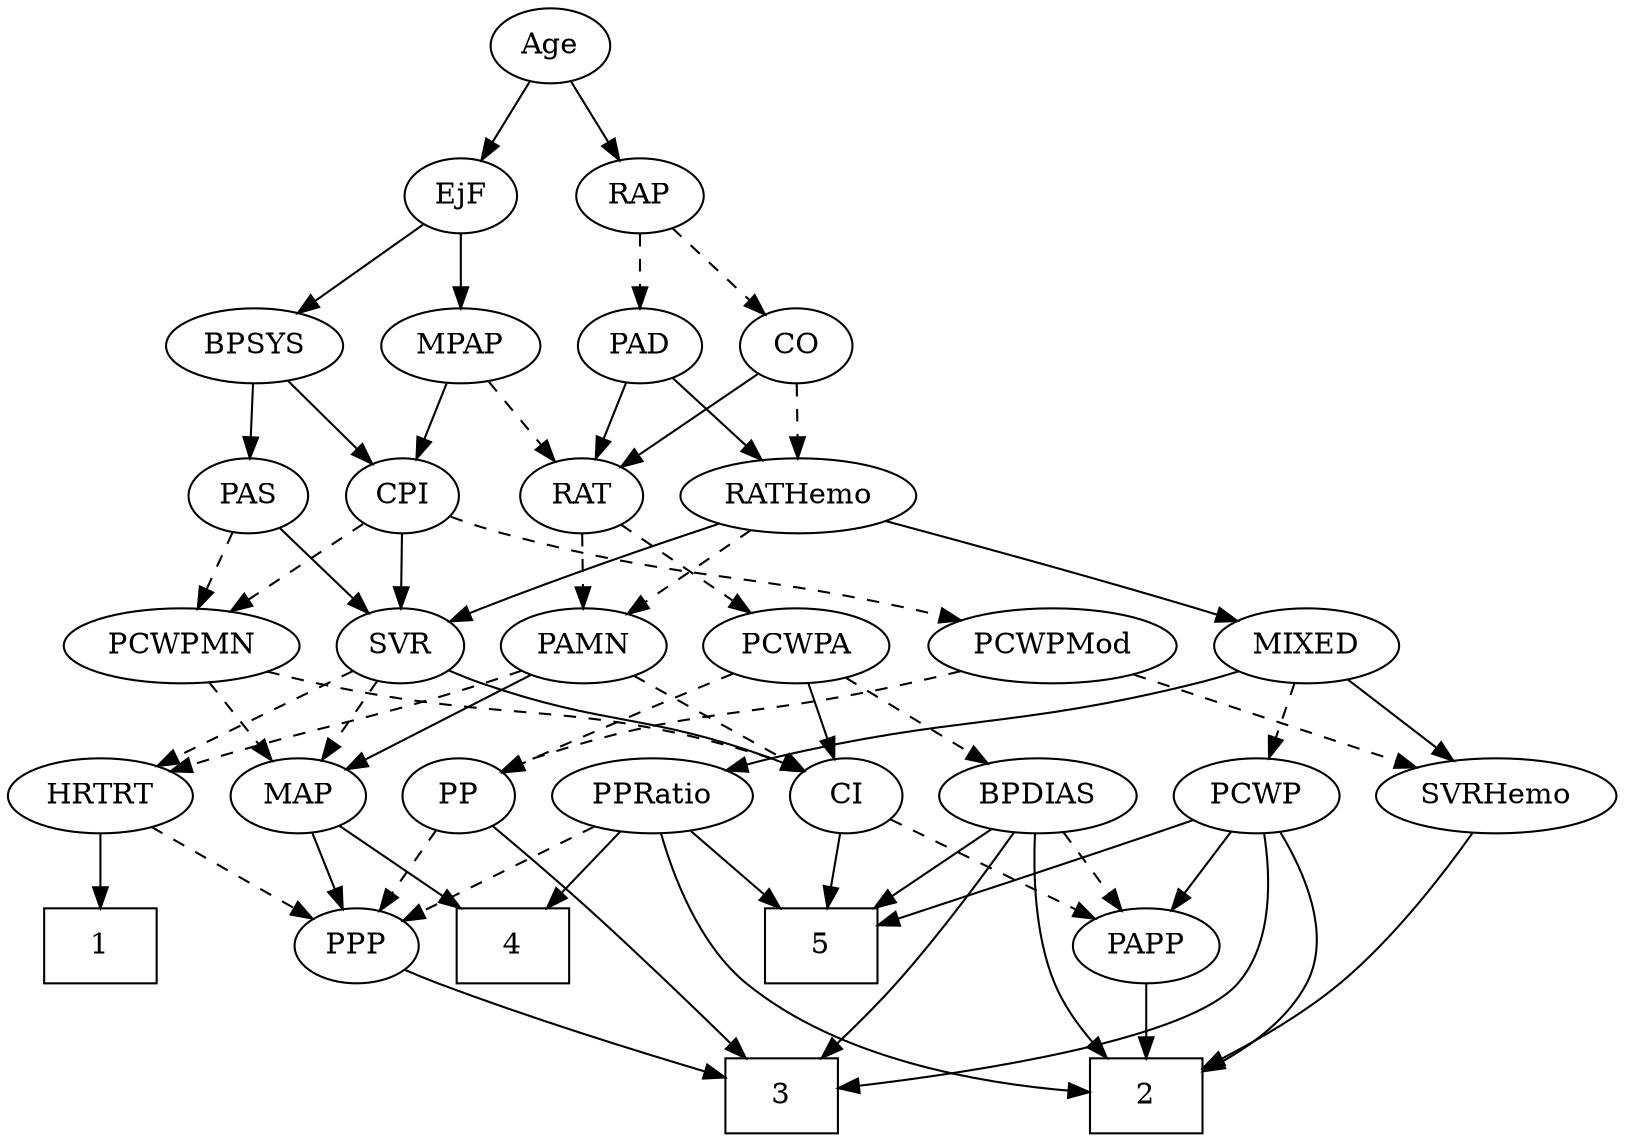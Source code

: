 strict digraph {
	graph [bb="0,0,708.69,540"];
	node [label="\N"];
	1	[height=0.5,
		pos="39.646,90",
		shape=box,
		width=0.75];
	2	[height=0.5,
		pos="505.65,18",
		shape=box,
		width=0.75];
	3	[height=0.5,
		pos="333.65,18",
		shape=box,
		width=0.75];
	4	[height=0.5,
		pos="204.65,90",
		shape=box,
		width=0.75];
	5	[height=0.5,
		pos="352.65,90",
		shape=box,
		width=0.75];
	Age	[height=0.5,
		pos="236.65,522",
		width=0.75];
	EjF	[height=0.5,
		pos="195.65,450",
		width=0.75];
	Age -> EjF	[pos="e,205.1,467.15 227.14,504.76 222.12,496.19 215.85,485.49 210.23,475.9",
		style=solid];
	RAP	[height=0.5,
		pos="277.65,450",
		width=0.77632];
	Age -> RAP	[pos="e,268.19,467.15 246.16,504.76 251.18,496.19 257.44,485.49 263.06,475.9",
		style=solid];
	MPAP	[height=0.5,
		pos="195.65,378",
		width=0.97491];
	EjF -> MPAP	[pos="e,195.65,396.1 195.65,431.7 195.65,423.98 195.65,414.71 195.65,406.11",
		style=solid];
	BPSYS	[height=0.5,
		pos="104.65,378",
		width=1.0471];
	EjF -> BPSYS	[pos="e,123.89,393.8 178.53,435.83 165.41,425.74 147.05,411.62 131.91,399.98",
		style=solid];
	PAD	[height=0.5,
		pos="277.65,378",
		width=0.79437];
	RAP -> PAD	[pos="e,277.65,396.1 277.65,431.7 277.65,423.98 277.65,414.71 277.65,406.11",
		style=dashed];
	CO	[height=0.5,
		pos="351.65,378",
		width=0.75];
	RAP -> CO	[pos="e,336.59,393.25 292.98,434.5 303.47,424.58 317.54,411.26 329.27,400.16",
		style=dashed];
	MIXED	[height=0.5,
		pos="575.65,234",
		width=1.1193];
	SVRHemo	[height=0.5,
		pos="658.65,162",
		width=1.3902];
	MIXED -> SVRHemo	[pos="e,639.81,178.89 593.66,217.81 604.84,208.38 619.42,196.08 631.94,185.53",
		style=solid];
	PPRatio	[height=0.5,
		pos="288.65,162",
		width=1.1013];
	MIXED -> PPRatio	[pos="e,318.23,174.04 545.8,221.87 539.53,219.75 532.91,217.67 526.65,216 444.03,193.93 420.26,202.07 337.65,180 334.47,179.15 331.21,\
178.2 327.94,177.19",
		style=solid];
	PCWP	[height=0.5,
		pos="555.65,162",
		width=0.97491];
	MIXED -> PCWP	[pos="e,560.58,180.28 570.81,216.05 568.58,208.26 565.88,198.82 563.38,190.08",
		style=dashed];
	CPI	[height=0.5,
		pos="175.65,306",
		width=0.75];
	MPAP -> CPI	[pos="e,180.44,323.79 190.81,360.05 188.54,352.14 185.8,342.54 183.27,333.69",
		style=solid];
	RAT	[height=0.5,
		pos="256.65,306",
		width=0.75827];
	MPAP -> RAT	[pos="e,243.69,321.86 209.49,361.12 217.59,351.82 227.95,339.93 236.89,329.67",
		style=dashed];
	PAS	[height=0.5,
		pos="103.65,306",
		width=0.75];
	BPSYS -> PAS	[pos="e,103.89,324.1 104.4,359.7 104.29,351.98 104.16,342.71 104.03,334.11",
		style=solid];
	BPSYS -> CPI	[pos="e,160.9,321.54 120.4,361.46 130.13,351.87 142.77,339.42 153.5,328.84",
		style=solid];
	RATHemo	[height=0.5,
		pos="351.65,306",
		width=1.3721];
	PAD -> RATHemo	[pos="e,334.79,322.95 292.98,362.5 302.89,353.13 315.99,340.73 327.3,330.03",
		style=solid];
	PAD -> RAT	[pos="e,261.68,323.79 272.56,360.05 270.16,352.06 267.25,342.33 264.57,333.4",
		style=solid];
	CO -> RATHemo	[pos="e,351.65,324.1 351.65,359.7 351.65,351.98 351.65,342.71 351.65,334.11",
		style=dashed];
	CO -> RAT	[pos="e,274.28,319.99 334.22,364.16 319.72,353.47 298.85,338.1 282.42,325.99",
		style=solid];
	SVR	[height=0.5,
		pos="175.65,234",
		width=0.77632];
	PAS -> SVR	[pos="e,160.85,249.38 118.22,290.83 128.4,280.94 142.17,267.55 153.68,256.36",
		style=solid];
	PCWPMN	[height=0.5,
		pos="79.646,234",
		width=1.3902];
	PAS -> PCWPMN	[pos="e,85.569,252.28 97.837,288.05 95.135,280.18 91.858,270.62 88.833,261.79",
		style=dashed];
	PAMN	[height=0.5,
		pos="257.65,234",
		width=1.011];
	MAP	[height=0.5,
		pos="127.65,162",
		width=0.84854];
	PAMN -> MAP	[pos="e,149.61,174.83 233.8,220.16 212.67,208.78 181.68,192.1 158.63,179.69",
		style=solid];
	CI	[height=0.5,
		pos="373.65,162",
		width=0.75];
	PAMN -> CI	[pos="e,354.33,174.65 279.74,219.67 298.44,208.39 325.34,192.15 345.56,179.95",
		style=dashed];
	HRTRT	[height=0.5,
		pos="39.646,162",
		width=1.1013];
	PAMN -> HRTRT	[pos="e,69.51,173.89 229.69,222.04 224.07,219.95 218.19,217.84 212.65,216 157.78,197.77 142.7,197.66 87.646,180 84.884,179.11 82.042,178.18 \
79.184,177.21",
		style=dashed];
	RATHemo -> MIXED	[pos="e,545.13,245.8 388.99,294.16 424.51,283.74 479.4,267.35 526.65,252 529.55,251.06 532.54,250.07 535.55,249.06",
		style=solid];
	RATHemo -> PAMN	[pos="e,276.85,249.3 330.78,289.46 317.31,279.43 299.63,266.27 285.04,255.4",
		style=dashed];
	RATHemo -> SVR	[pos="e,197.45,245.31 317.69,292.77 289.39,282.41 248.13,266.9 212.65,252 210.79,251.22 208.89,250.4 206.97,249.57",
		style=solid];
	CPI -> SVR	[pos="e,175.65,252.1 175.65,287.7 175.65,279.98 175.65,270.71 175.65,262.11",
		style=solid];
	PCWPMod	[height=0.5,
		pos="465.65,234",
		width=1.4443];
	CPI -> PCWPMod	[pos="e,427.04,246.25 198.29,295.6 205.37,292.89 213.26,290.1 220.65,288 300.79,265.2 323.56,271.2 404.65,252 408.74,251.03 412.97,249.97 \
417.21,248.87",
		style=dashed];
	CPI -> PCWPMN	[pos="e,100.83,250.45 158.04,292.16 144.43,282.24 125.28,268.27 109.32,256.63",
		style=dashed];
	RAT -> PAMN	[pos="e,257.4,252.1 256.89,287.7 257,279.98 257.14,270.71 257.26,262.11",
		style=dashed];
	PCWPA	[height=0.5,
		pos="353.65,234",
		width=1.1555];
	RAT -> PCWPA	[pos="e,333.28,249.7 274.44,292.16 288.6,281.94 308.69,267.44 325.09,255.61",
		style=dashed];
	SVR -> MAP	[pos="e,138.83,179.31 164.75,217.12 158.82,208.47 151.36,197.58 144.67,187.83",
		style=dashed];
	SVR -> CI	[pos="e,352.57,173.64 197.33,222.38 202.3,220.13 207.61,217.87 212.65,216 266.84,195.87 283.56,200.41 337.65,180 339.49,179.3 341.37,178.55 \
343.25,177.77",
		style=solid];
	SVR -> HRTRT	[pos="e,64.908,176 154.4,222.06 132.84,210.97 99.131,193.62 73.817,180.59",
		style=dashed];
	PCWPMod -> SVRHemo	[pos="e,624.76,175.29 500.15,220.49 532.36,208.8 580.55,191.32 615.33,178.71",
		style=dashed];
	PP	[height=0.5,
		pos="203.65,162",
		width=0.75];
	PCWPMod -> PP	[pos="e,224.25,173.71 427.01,221.88 419.61,219.84 411.9,217.8 404.65,216 331.8,197.92 310.7,204.18 239.65,180 237.73,179.35 235.79,178.62 \
233.84,177.85",
		style=dashed];
	BPDIAS	[height=0.5,
		pos="460.65,162",
		width=1.1735];
	PCWPA -> BPDIAS	[pos="e,438.4,177.56 375.56,218.67 391.18,208.45 412.39,194.57 429.73,183.22",
		style=dashed];
	PCWPA -> PP	[pos="e,224.96,173.09 325.98,220.19 302.88,209.49 269.09,193.8 239.65,180 237.86,179.16 236.03,178.3 234.18,177.43",
		style=dashed];
	PCWPA -> CI	[pos="e,368.85,179.79 358.49,216.05 360.75,208.14 363.49,198.54 366.02,189.69",
		style=solid];
	PCWPMN -> MAP	[pos="e,116.68,178.99 91.022,216.41 96.965,207.74 104.35,196.97 110.93,187.38",
		style=dashed];
	PCWPMN -> CI	[pos="e,353.08,173.84 116.63,221.72 123.9,219.68 131.48,217.68 138.65,216 226.16,195.53 252.05,207.43 337.65,180 339.57,179.38 341.53,\
178.69 343.48,177.93",
		style=dashed];
	SVRHemo -> 2	[pos="e,532.83,31.2 649.54,143.97 638.64,124.75 618.92,93.399 595.65,72 579.88,57.502 559.5,45.099 542.12,35.944",
		style=solid];
	BPDIAS -> 2	[pos="e,487.72,36.41 458.44,144 456.72,125.64 455.91,95.813 464.65,72 468.31,62.007 474.6,52.387 481.16,44.149",
		style=solid];
	BPDIAS -> 3	[pos="e,352.54,36.117 448.47,144.75 434.6,126.52 410.94,96.318 388.65,72 379.68,62.226 369.33,52.001 360.04,43.168",
		style=solid];
	BPDIAS -> 5	[pos="e,379.19,108.2 438.27,146.5 423.64,137.02 404.24,124.44 387.6,113.65",
		style=solid];
	PAPP	[height=0.5,
		pos="505.65,90",
		width=0.88464];
	BPDIAS -> PAPP	[pos="e,495.06,107.47 471.31,144.41 476.75,135.95 483.47,125.49 489.52,116.08",
		style=dashed];
	MAP -> 4	[pos="e,185.72,108.2 143.6,146.5 153.55,137.45 166.6,125.59 178.08,115.15",
		style=solid];
	PPP	[height=0.5,
		pos="132.65,90",
		width=0.75];
	MAP -> PPP	[pos="e,131.42,108.1 128.88,143.7 129.43,135.98 130.1,126.71 130.71,118.11",
		style=solid];
	PP -> 3	[pos="e,317.33,36.088 216.84,146.1 232.62,128.34 259.86,97.828 283.65,72 292.26,62.644 301.82,52.461 310.26,43.545",
		style=solid];
	PP -> PPP	[pos="e,147.34,105.49 188.94,146.5 179.03,136.73 165.8,123.69 154.66,112.7",
		style=dashed];
	PPP -> 3	[pos="e,306.4,26.566 153.77,78.466 158.6,76.211 163.76,73.929 168.65,72 211.76,54.979 262.74,39.25 296.5,29.422",
		style=solid];
	PPRatio -> 2	[pos="e,478.56,18.906 289.34,143.75 291.08,123.74 296.99,91.051 316.65,72 357.71,32.21 426.13,21.81 468.41,19.368",
		style=solid];
	PPRatio -> 4	[pos="e,225.2,108.13 270.42,145.81 259.5,136.71 245.37,124.94 233.01,114.64",
		style=solid];
	PPRatio -> 5	[pos="e,336.84,108.29 303.17,145.12 311.08,136.46 321.06,125.55 329.97,115.8",
		style=solid];
	PPRatio -> PPP	[pos="e,153.93,101.16 260.91,148.99 236.53,138.37 200.13,122.39 168.65,108 166.85,107.18 165.02,106.33 163.16,105.48",
		style=dashed];
	PCWP -> 2	[pos="e,532.71,30.418 566.76,144.83 577.93,126.4 591.86,95.771 579.65,72 571.51,56.17 556.21,44.01 541.63,35.356",
		style=solid];
	PCWP -> 3	[pos="e,360.82,21.904 559.19,144.02 562.25,124.27 563.83,91.838 546.65,72 523.91,45.753 425.59,30.015 370.83,23.126",
		style=solid];
	PCWP -> 5	[pos="e,379.79,99.618 528.73,150.37 523.1,148.21 517.19,146 511.65,144 470.14,129.07 422.04,113.24 389.7,102.81",
		style=solid];
	PCWP -> PAPP	[pos="e,517.18,107.15 544.05,144.76 537.8,136.02 529.97,125.05 523.01,115.31",
		style=solid];
	CI -> 5	[pos="e,357.83,108.28 368.56,144.05 366.22,136.26 363.39,126.82 360.77,118.08",
		style=solid];
	CI -> PAPP	[pos="e,482.95,103.03 394.27,150.06 415.62,138.74 449.24,120.91 473.96,107.8",
		style=dashed];
	PAPP -> 2	[pos="e,505.65,36.104 505.65,71.697 505.65,63.983 505.65,54.712 505.65,46.112",
		style=solid];
	HRTRT -> 1	[pos="e,39.646,108.1 39.646,143.7 39.646,135.98 39.646,126.71 39.646,118.11",
		style=solid];
	HRTRT -> PPP	[pos="e,115.45,103.94 59.369,146.15 73.276,135.69 92.029,121.57 107.08,110.24",
		style=dashed];
}
